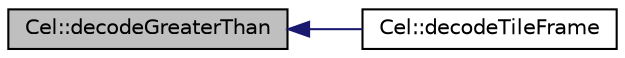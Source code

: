 digraph G
{
  edge [fontname="Helvetica",fontsize="10",labelfontname="Helvetica",labelfontsize="10"];
  node [fontname="Helvetica",fontsize="10",shape=record];
  rankdir="LR";
  Node1 [label="Cel::decodeGreaterThan",height=0.2,width=0.4,color="black", fillcolor="grey75", style="filled" fontcolor="black"];
  Node1 -> Node2 [dir="back",color="midnightblue",fontsize="10",style="solid",fontname="Helvetica"];
  Node2 [label="Cel::decodeTileFrame",height=0.2,width=0.4,color="black", fillcolor="white", style="filled",URL="$namespace_cel.html#a5b636b6b8aecb4224673830e3b554a49"];
}
